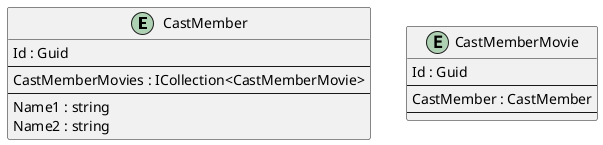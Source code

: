 @startuml

entity CastMember {
    Id : Guid
    --
    CastMemberMovies : ICollection<CastMemberMovie>
    ' CastMemberKeyCodePlaceholder
    --
    Name1 : string
    Name2 : string
    ' CastMemberPropertyCodePlaceholder
}

entity CastMemberMovie {
    Id : Guid
    --
    CastMember : CastMember
    ' CastMemberMovieKeyCodePlaceholder
    --
    ' CastMemberMoviePropertyCodePlaceholder
}

' EntityCodePlaceholder

' RelationshipCodePlaceholder

@enduml
